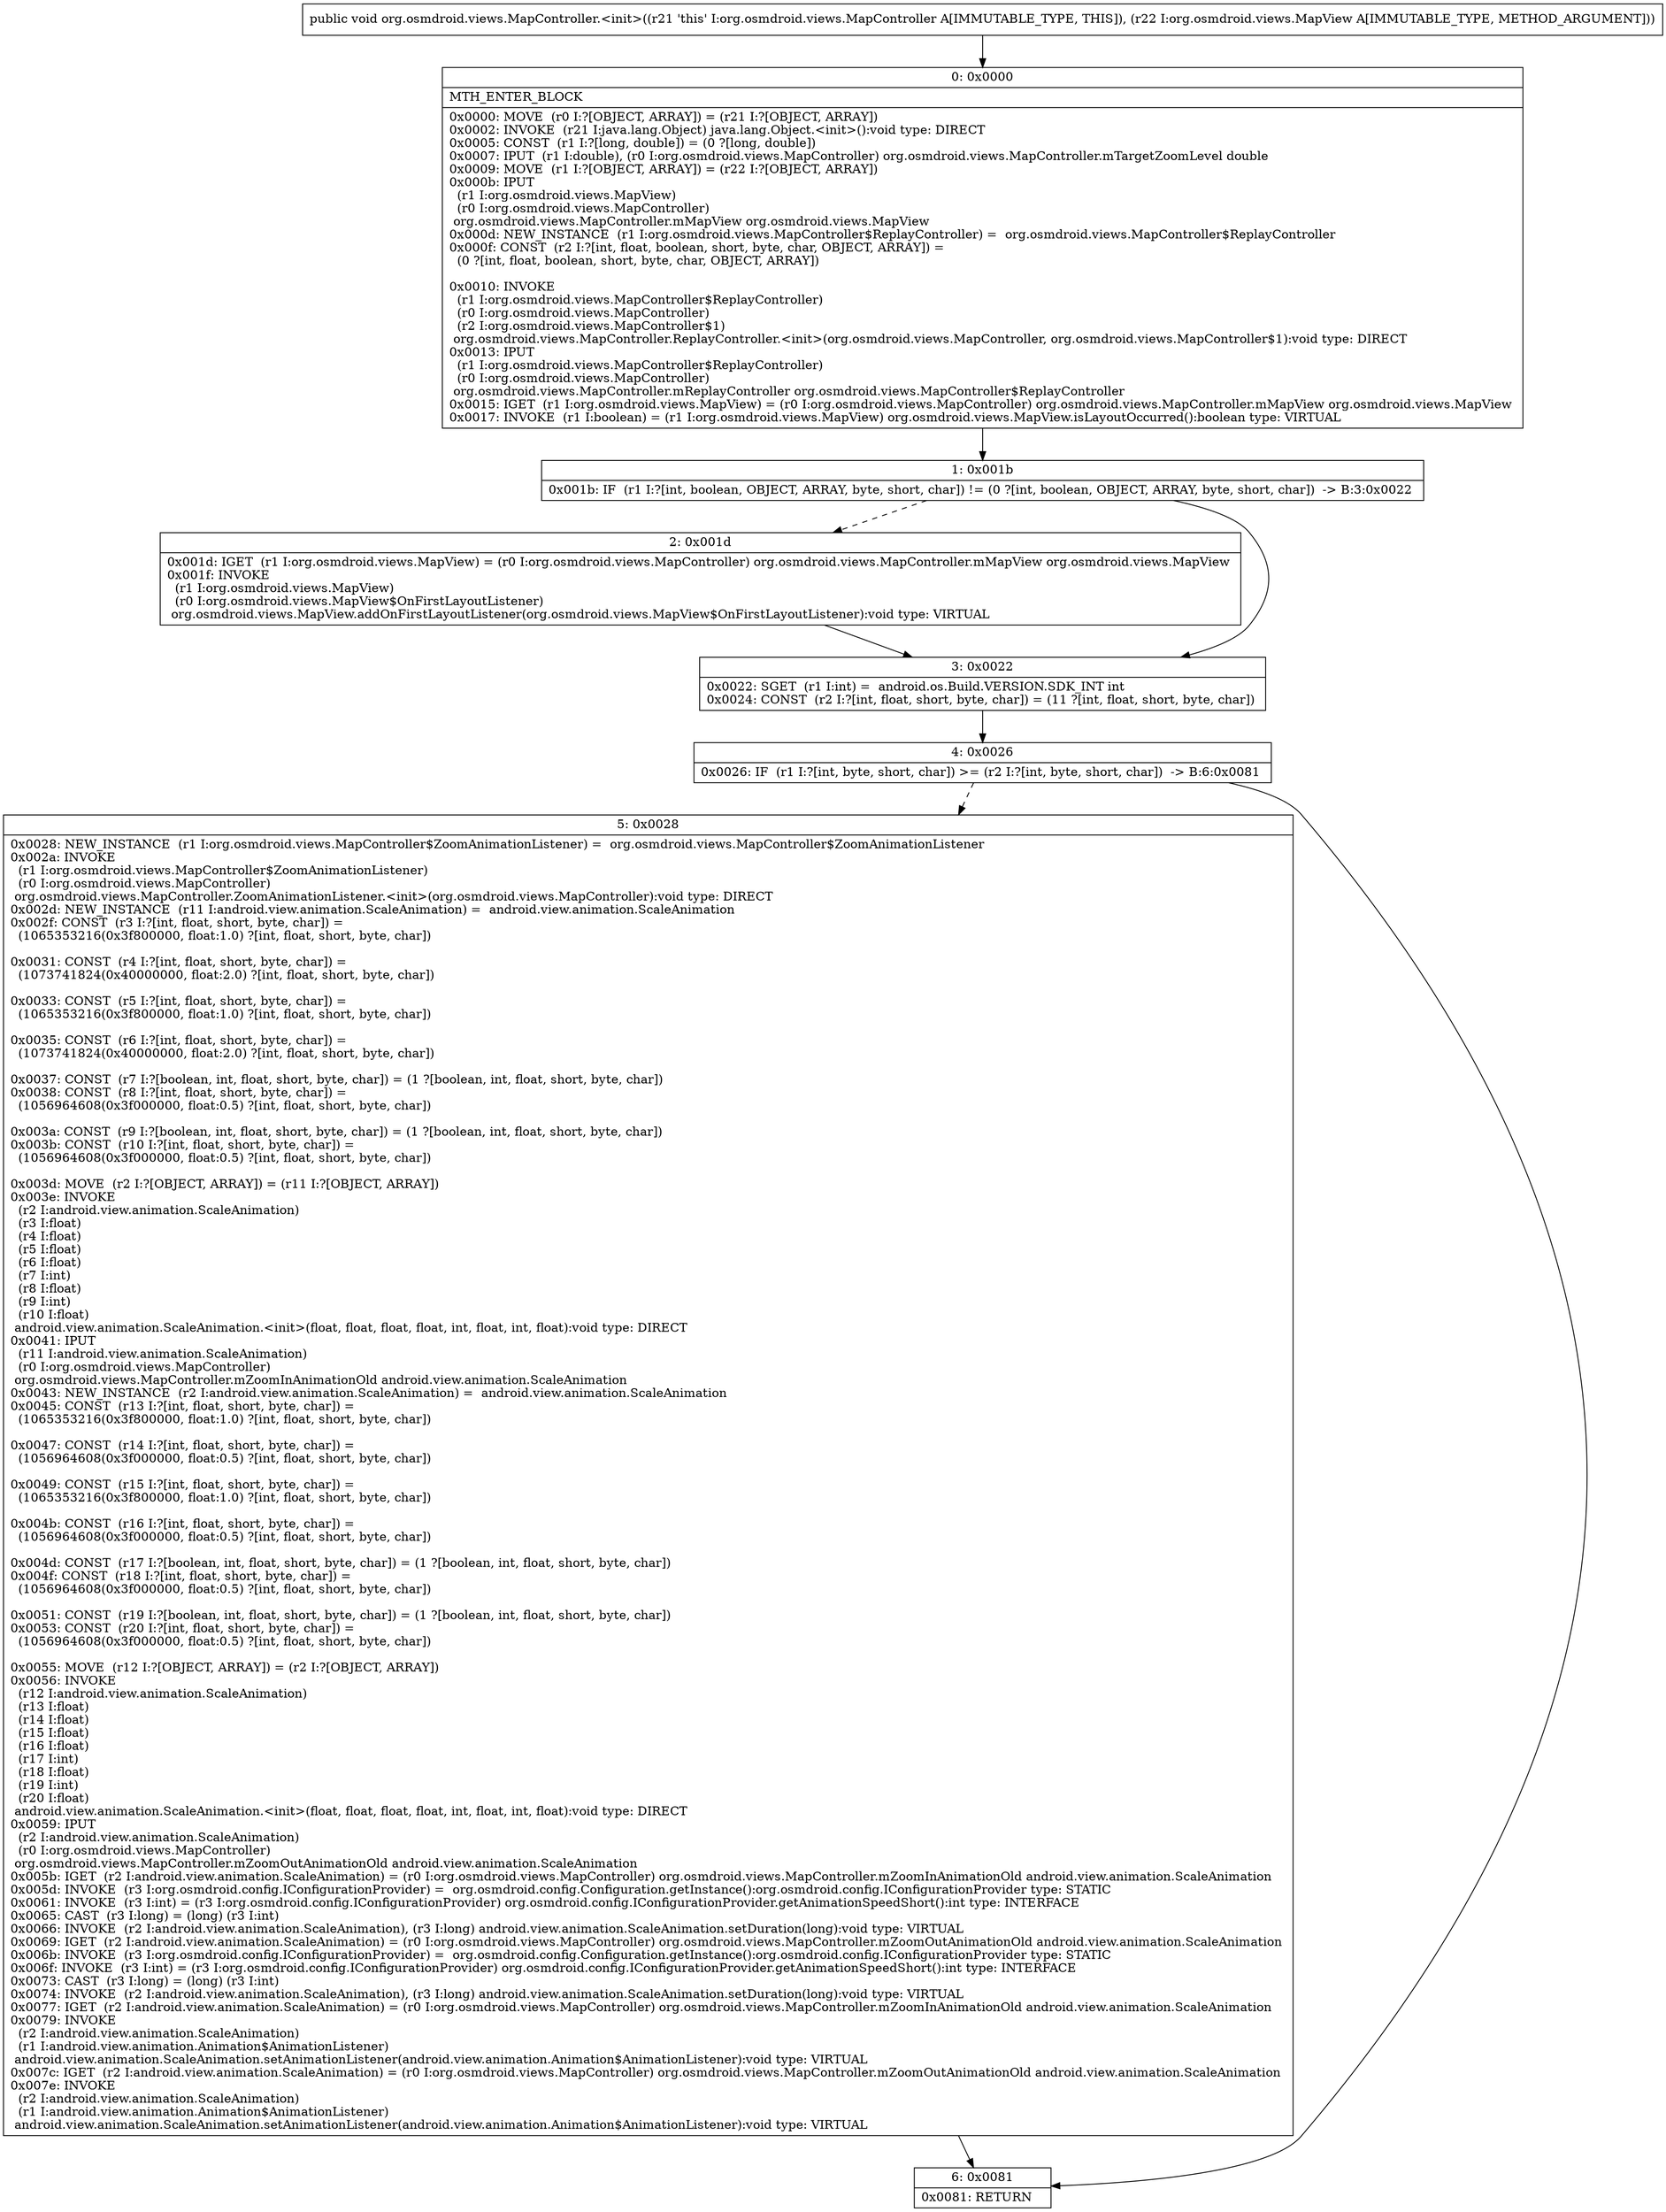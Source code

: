 digraph "CFG fororg.osmdroid.views.MapController.\<init\>(Lorg\/osmdroid\/views\/MapView;)V" {
Node_0 [shape=record,label="{0\:\ 0x0000|MTH_ENTER_BLOCK\l|0x0000: MOVE  (r0 I:?[OBJECT, ARRAY]) = (r21 I:?[OBJECT, ARRAY]) \l0x0002: INVOKE  (r21 I:java.lang.Object) java.lang.Object.\<init\>():void type: DIRECT \l0x0005: CONST  (r1 I:?[long, double]) = (0 ?[long, double]) \l0x0007: IPUT  (r1 I:double), (r0 I:org.osmdroid.views.MapController) org.osmdroid.views.MapController.mTargetZoomLevel double \l0x0009: MOVE  (r1 I:?[OBJECT, ARRAY]) = (r22 I:?[OBJECT, ARRAY]) \l0x000b: IPUT  \l  (r1 I:org.osmdroid.views.MapView)\l  (r0 I:org.osmdroid.views.MapController)\l org.osmdroid.views.MapController.mMapView org.osmdroid.views.MapView \l0x000d: NEW_INSTANCE  (r1 I:org.osmdroid.views.MapController$ReplayController) =  org.osmdroid.views.MapController$ReplayController \l0x000f: CONST  (r2 I:?[int, float, boolean, short, byte, char, OBJECT, ARRAY]) = \l  (0 ?[int, float, boolean, short, byte, char, OBJECT, ARRAY])\l \l0x0010: INVOKE  \l  (r1 I:org.osmdroid.views.MapController$ReplayController)\l  (r0 I:org.osmdroid.views.MapController)\l  (r2 I:org.osmdroid.views.MapController$1)\l org.osmdroid.views.MapController.ReplayController.\<init\>(org.osmdroid.views.MapController, org.osmdroid.views.MapController$1):void type: DIRECT \l0x0013: IPUT  \l  (r1 I:org.osmdroid.views.MapController$ReplayController)\l  (r0 I:org.osmdroid.views.MapController)\l org.osmdroid.views.MapController.mReplayController org.osmdroid.views.MapController$ReplayController \l0x0015: IGET  (r1 I:org.osmdroid.views.MapView) = (r0 I:org.osmdroid.views.MapController) org.osmdroid.views.MapController.mMapView org.osmdroid.views.MapView \l0x0017: INVOKE  (r1 I:boolean) = (r1 I:org.osmdroid.views.MapView) org.osmdroid.views.MapView.isLayoutOccurred():boolean type: VIRTUAL \l}"];
Node_1 [shape=record,label="{1\:\ 0x001b|0x001b: IF  (r1 I:?[int, boolean, OBJECT, ARRAY, byte, short, char]) != (0 ?[int, boolean, OBJECT, ARRAY, byte, short, char])  \-\> B:3:0x0022 \l}"];
Node_2 [shape=record,label="{2\:\ 0x001d|0x001d: IGET  (r1 I:org.osmdroid.views.MapView) = (r0 I:org.osmdroid.views.MapController) org.osmdroid.views.MapController.mMapView org.osmdroid.views.MapView \l0x001f: INVOKE  \l  (r1 I:org.osmdroid.views.MapView)\l  (r0 I:org.osmdroid.views.MapView$OnFirstLayoutListener)\l org.osmdroid.views.MapView.addOnFirstLayoutListener(org.osmdroid.views.MapView$OnFirstLayoutListener):void type: VIRTUAL \l}"];
Node_3 [shape=record,label="{3\:\ 0x0022|0x0022: SGET  (r1 I:int) =  android.os.Build.VERSION.SDK_INT int \l0x0024: CONST  (r2 I:?[int, float, short, byte, char]) = (11 ?[int, float, short, byte, char]) \l}"];
Node_4 [shape=record,label="{4\:\ 0x0026|0x0026: IF  (r1 I:?[int, byte, short, char]) \>= (r2 I:?[int, byte, short, char])  \-\> B:6:0x0081 \l}"];
Node_5 [shape=record,label="{5\:\ 0x0028|0x0028: NEW_INSTANCE  (r1 I:org.osmdroid.views.MapController$ZoomAnimationListener) =  org.osmdroid.views.MapController$ZoomAnimationListener \l0x002a: INVOKE  \l  (r1 I:org.osmdroid.views.MapController$ZoomAnimationListener)\l  (r0 I:org.osmdroid.views.MapController)\l org.osmdroid.views.MapController.ZoomAnimationListener.\<init\>(org.osmdroid.views.MapController):void type: DIRECT \l0x002d: NEW_INSTANCE  (r11 I:android.view.animation.ScaleAnimation) =  android.view.animation.ScaleAnimation \l0x002f: CONST  (r3 I:?[int, float, short, byte, char]) = \l  (1065353216(0x3f800000, float:1.0) ?[int, float, short, byte, char])\l \l0x0031: CONST  (r4 I:?[int, float, short, byte, char]) = \l  (1073741824(0x40000000, float:2.0) ?[int, float, short, byte, char])\l \l0x0033: CONST  (r5 I:?[int, float, short, byte, char]) = \l  (1065353216(0x3f800000, float:1.0) ?[int, float, short, byte, char])\l \l0x0035: CONST  (r6 I:?[int, float, short, byte, char]) = \l  (1073741824(0x40000000, float:2.0) ?[int, float, short, byte, char])\l \l0x0037: CONST  (r7 I:?[boolean, int, float, short, byte, char]) = (1 ?[boolean, int, float, short, byte, char]) \l0x0038: CONST  (r8 I:?[int, float, short, byte, char]) = \l  (1056964608(0x3f000000, float:0.5) ?[int, float, short, byte, char])\l \l0x003a: CONST  (r9 I:?[boolean, int, float, short, byte, char]) = (1 ?[boolean, int, float, short, byte, char]) \l0x003b: CONST  (r10 I:?[int, float, short, byte, char]) = \l  (1056964608(0x3f000000, float:0.5) ?[int, float, short, byte, char])\l \l0x003d: MOVE  (r2 I:?[OBJECT, ARRAY]) = (r11 I:?[OBJECT, ARRAY]) \l0x003e: INVOKE  \l  (r2 I:android.view.animation.ScaleAnimation)\l  (r3 I:float)\l  (r4 I:float)\l  (r5 I:float)\l  (r6 I:float)\l  (r7 I:int)\l  (r8 I:float)\l  (r9 I:int)\l  (r10 I:float)\l android.view.animation.ScaleAnimation.\<init\>(float, float, float, float, int, float, int, float):void type: DIRECT \l0x0041: IPUT  \l  (r11 I:android.view.animation.ScaleAnimation)\l  (r0 I:org.osmdroid.views.MapController)\l org.osmdroid.views.MapController.mZoomInAnimationOld android.view.animation.ScaleAnimation \l0x0043: NEW_INSTANCE  (r2 I:android.view.animation.ScaleAnimation) =  android.view.animation.ScaleAnimation \l0x0045: CONST  (r13 I:?[int, float, short, byte, char]) = \l  (1065353216(0x3f800000, float:1.0) ?[int, float, short, byte, char])\l \l0x0047: CONST  (r14 I:?[int, float, short, byte, char]) = \l  (1056964608(0x3f000000, float:0.5) ?[int, float, short, byte, char])\l \l0x0049: CONST  (r15 I:?[int, float, short, byte, char]) = \l  (1065353216(0x3f800000, float:1.0) ?[int, float, short, byte, char])\l \l0x004b: CONST  (r16 I:?[int, float, short, byte, char]) = \l  (1056964608(0x3f000000, float:0.5) ?[int, float, short, byte, char])\l \l0x004d: CONST  (r17 I:?[boolean, int, float, short, byte, char]) = (1 ?[boolean, int, float, short, byte, char]) \l0x004f: CONST  (r18 I:?[int, float, short, byte, char]) = \l  (1056964608(0x3f000000, float:0.5) ?[int, float, short, byte, char])\l \l0x0051: CONST  (r19 I:?[boolean, int, float, short, byte, char]) = (1 ?[boolean, int, float, short, byte, char]) \l0x0053: CONST  (r20 I:?[int, float, short, byte, char]) = \l  (1056964608(0x3f000000, float:0.5) ?[int, float, short, byte, char])\l \l0x0055: MOVE  (r12 I:?[OBJECT, ARRAY]) = (r2 I:?[OBJECT, ARRAY]) \l0x0056: INVOKE  \l  (r12 I:android.view.animation.ScaleAnimation)\l  (r13 I:float)\l  (r14 I:float)\l  (r15 I:float)\l  (r16 I:float)\l  (r17 I:int)\l  (r18 I:float)\l  (r19 I:int)\l  (r20 I:float)\l android.view.animation.ScaleAnimation.\<init\>(float, float, float, float, int, float, int, float):void type: DIRECT \l0x0059: IPUT  \l  (r2 I:android.view.animation.ScaleAnimation)\l  (r0 I:org.osmdroid.views.MapController)\l org.osmdroid.views.MapController.mZoomOutAnimationOld android.view.animation.ScaleAnimation \l0x005b: IGET  (r2 I:android.view.animation.ScaleAnimation) = (r0 I:org.osmdroid.views.MapController) org.osmdroid.views.MapController.mZoomInAnimationOld android.view.animation.ScaleAnimation \l0x005d: INVOKE  (r3 I:org.osmdroid.config.IConfigurationProvider) =  org.osmdroid.config.Configuration.getInstance():org.osmdroid.config.IConfigurationProvider type: STATIC \l0x0061: INVOKE  (r3 I:int) = (r3 I:org.osmdroid.config.IConfigurationProvider) org.osmdroid.config.IConfigurationProvider.getAnimationSpeedShort():int type: INTERFACE \l0x0065: CAST  (r3 I:long) = (long) (r3 I:int) \l0x0066: INVOKE  (r2 I:android.view.animation.ScaleAnimation), (r3 I:long) android.view.animation.ScaleAnimation.setDuration(long):void type: VIRTUAL \l0x0069: IGET  (r2 I:android.view.animation.ScaleAnimation) = (r0 I:org.osmdroid.views.MapController) org.osmdroid.views.MapController.mZoomOutAnimationOld android.view.animation.ScaleAnimation \l0x006b: INVOKE  (r3 I:org.osmdroid.config.IConfigurationProvider) =  org.osmdroid.config.Configuration.getInstance():org.osmdroid.config.IConfigurationProvider type: STATIC \l0x006f: INVOKE  (r3 I:int) = (r3 I:org.osmdroid.config.IConfigurationProvider) org.osmdroid.config.IConfigurationProvider.getAnimationSpeedShort():int type: INTERFACE \l0x0073: CAST  (r3 I:long) = (long) (r3 I:int) \l0x0074: INVOKE  (r2 I:android.view.animation.ScaleAnimation), (r3 I:long) android.view.animation.ScaleAnimation.setDuration(long):void type: VIRTUAL \l0x0077: IGET  (r2 I:android.view.animation.ScaleAnimation) = (r0 I:org.osmdroid.views.MapController) org.osmdroid.views.MapController.mZoomInAnimationOld android.view.animation.ScaleAnimation \l0x0079: INVOKE  \l  (r2 I:android.view.animation.ScaleAnimation)\l  (r1 I:android.view.animation.Animation$AnimationListener)\l android.view.animation.ScaleAnimation.setAnimationListener(android.view.animation.Animation$AnimationListener):void type: VIRTUAL \l0x007c: IGET  (r2 I:android.view.animation.ScaleAnimation) = (r0 I:org.osmdroid.views.MapController) org.osmdroid.views.MapController.mZoomOutAnimationOld android.view.animation.ScaleAnimation \l0x007e: INVOKE  \l  (r2 I:android.view.animation.ScaleAnimation)\l  (r1 I:android.view.animation.Animation$AnimationListener)\l android.view.animation.ScaleAnimation.setAnimationListener(android.view.animation.Animation$AnimationListener):void type: VIRTUAL \l}"];
Node_6 [shape=record,label="{6\:\ 0x0081|0x0081: RETURN   \l}"];
MethodNode[shape=record,label="{public void org.osmdroid.views.MapController.\<init\>((r21 'this' I:org.osmdroid.views.MapController A[IMMUTABLE_TYPE, THIS]), (r22 I:org.osmdroid.views.MapView A[IMMUTABLE_TYPE, METHOD_ARGUMENT])) }"];
MethodNode -> Node_0;
Node_0 -> Node_1;
Node_1 -> Node_2[style=dashed];
Node_1 -> Node_3;
Node_2 -> Node_3;
Node_3 -> Node_4;
Node_4 -> Node_5[style=dashed];
Node_4 -> Node_6;
Node_5 -> Node_6;
}

